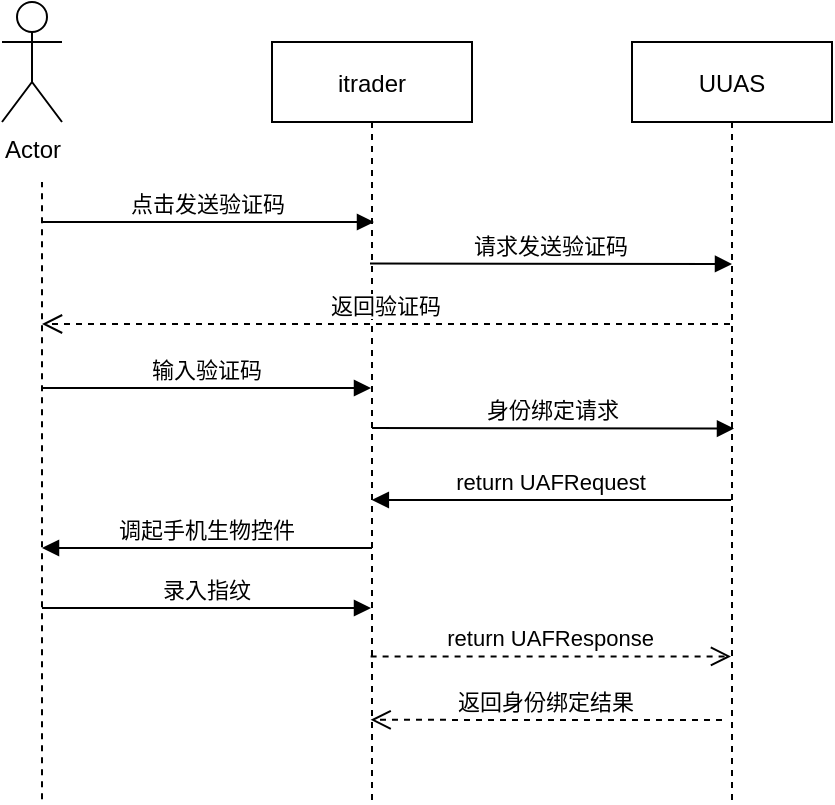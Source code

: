 <mxfile version="14.4.3" type="github">
  <diagram id="kgpKYQtTHZ0yAKxKKP6v" name="Page-1">
    <mxGraphModel dx="782" dy="469" grid="1" gridSize="10" guides="1" tooltips="1" connect="1" arrows="1" fold="1" page="1" pageScale="1" pageWidth="850" pageHeight="1100" math="0" shadow="0">
      <root>
        <mxCell id="0" />
        <mxCell id="1" parent="0" />
        <mxCell id="3nuBFxr9cyL0pnOWT2aG-1" value="itrader" style="shape=umlLifeline;perimeter=lifelinePerimeter;container=1;collapsible=0;recursiveResize=0;rounded=0;shadow=0;strokeWidth=1;" parent="1" vertex="1">
          <mxGeometry x="285" y="150" width="100" height="380" as="geometry" />
        </mxCell>
        <mxCell id="3nuBFxr9cyL0pnOWT2aG-5" value="UUAS" style="shape=umlLifeline;perimeter=lifelinePerimeter;container=1;collapsible=0;recursiveResize=0;rounded=0;shadow=0;strokeWidth=1;" parent="1" vertex="1">
          <mxGeometry x="465" y="150" width="100" height="380" as="geometry" />
        </mxCell>
        <mxCell id="3nuBFxr9cyL0pnOWT2aG-7" value="返回身份绑定结果" style="verticalAlign=bottom;endArrow=open;dashed=1;endSize=8;exitX=0;exitY=0.95;shadow=0;strokeWidth=1;entryX=0.493;entryY=0.884;entryDx=0;entryDy=0;entryPerimeter=0;" parent="1" edge="1">
          <mxGeometry relative="1" as="geometry">
            <mxPoint x="334.3" y="488.92" as="targetPoint" />
            <mxPoint x="510" y="489" as="sourcePoint" />
          </mxGeometry>
        </mxCell>
        <mxCell id="3nuBFxr9cyL0pnOWT2aG-8" value="请求发送验证码" style="verticalAlign=bottom;endArrow=block;shadow=0;strokeWidth=1;exitX=0.49;exitY=0.403;exitDx=0;exitDy=0;exitPerimeter=0;" parent="1" edge="1">
          <mxGeometry relative="1" as="geometry">
            <mxPoint x="334" y="260.72" as="sourcePoint" />
            <mxPoint x="515" y="261" as="targetPoint" />
          </mxGeometry>
        </mxCell>
        <mxCell id="0KViY8RyU-6lB-GwxyQh-7" value="Actor" style="shape=umlActor;verticalLabelPosition=bottom;verticalAlign=top;html=1;outlineConnect=0;" vertex="1" parent="1">
          <mxGeometry x="150" y="130" width="30" height="60" as="geometry" />
        </mxCell>
        <mxCell id="0KViY8RyU-6lB-GwxyQh-9" value="点击发送验证码" style="verticalAlign=bottom;endArrow=block;shadow=0;strokeWidth=1;" edge="1" parent="1">
          <mxGeometry relative="1" as="geometry">
            <mxPoint x="170" y="240" as="sourcePoint" />
            <mxPoint x="336" y="240" as="targetPoint" />
            <Array as="points">
              <mxPoint x="336" y="240" />
            </Array>
          </mxGeometry>
        </mxCell>
        <mxCell id="0KViY8RyU-6lB-GwxyQh-10" value="" style="endArrow=none;dashed=1;html=1;" edge="1" parent="1">
          <mxGeometry width="50" height="50" relative="1" as="geometry">
            <mxPoint x="170" y="528.621" as="sourcePoint" />
            <mxPoint x="170" y="220" as="targetPoint" />
          </mxGeometry>
        </mxCell>
        <mxCell id="0KViY8RyU-6lB-GwxyQh-11" value="返回验证码" style="verticalAlign=bottom;endArrow=open;dashed=1;endSize=8;exitX=0;exitY=0.95;shadow=0;strokeWidth=1;" edge="1" parent="1">
          <mxGeometry relative="1" as="geometry">
            <mxPoint x="170" y="291" as="targetPoint" />
            <mxPoint x="514" y="291" as="sourcePoint" />
          </mxGeometry>
        </mxCell>
        <mxCell id="0KViY8RyU-6lB-GwxyQh-12" value="输入验证码" style="verticalAlign=bottom;endArrow=block;shadow=0;strokeWidth=1;exitX=0.49;exitY=0.403;exitDx=0;exitDy=0;exitPerimeter=0;" edge="1" parent="1">
          <mxGeometry relative="1" as="geometry">
            <mxPoint x="170" y="323" as="sourcePoint" />
            <mxPoint x="334.5" y="323" as="targetPoint" />
          </mxGeometry>
        </mxCell>
        <mxCell id="0KViY8RyU-6lB-GwxyQh-13" value="身份绑定请求" style="verticalAlign=bottom;endArrow=block;shadow=0;strokeWidth=1;exitX=0.49;exitY=0.403;exitDx=0;exitDy=0;exitPerimeter=0;" edge="1" parent="1">
          <mxGeometry relative="1" as="geometry">
            <mxPoint x="335" y="343" as="sourcePoint" />
            <mxPoint x="516" y="343.28" as="targetPoint" />
          </mxGeometry>
        </mxCell>
        <mxCell id="0KViY8RyU-6lB-GwxyQh-14" value="return UAFRequest" style="verticalAlign=bottom;endArrow=block;shadow=0;strokeWidth=1;" edge="1" parent="1">
          <mxGeometry relative="1" as="geometry">
            <mxPoint x="514.5" y="379" as="sourcePoint" />
            <mxPoint x="334.929" y="379" as="targetPoint" />
            <Array as="points">
              <mxPoint x="440" y="379" />
            </Array>
          </mxGeometry>
        </mxCell>
        <mxCell id="0KViY8RyU-6lB-GwxyQh-15" value="调起手机生物控件" style="verticalAlign=bottom;endArrow=block;shadow=0;strokeWidth=1;" edge="1" parent="1">
          <mxGeometry relative="1" as="geometry">
            <mxPoint x="335" y="403" as="sourcePoint" />
            <mxPoint x="170" y="403" as="targetPoint" />
            <Array as="points">
              <mxPoint x="270.19" y="403" />
            </Array>
          </mxGeometry>
        </mxCell>
        <mxCell id="0KViY8RyU-6lB-GwxyQh-16" value="录入指纹" style="verticalAlign=bottom;endArrow=block;shadow=0;strokeWidth=1;exitX=0.49;exitY=0.403;exitDx=0;exitDy=0;exitPerimeter=0;" edge="1" parent="1">
          <mxGeometry relative="1" as="geometry">
            <mxPoint x="170" y="433" as="sourcePoint" />
            <mxPoint x="334.5" y="433" as="targetPoint" />
          </mxGeometry>
        </mxCell>
        <mxCell id="0KViY8RyU-6lB-GwxyQh-17" value="return UAFResponse" style="verticalAlign=bottom;endArrow=open;dashed=1;endSize=8;exitX=0.493;exitY=0.833;shadow=0;strokeWidth=1;exitDx=0;exitDy=0;exitPerimeter=0;" edge="1" parent="1">
          <mxGeometry relative="1" as="geometry">
            <mxPoint x="514.5" y="457.21" as="targetPoint" />
            <mxPoint x="334.3" y="457.21" as="sourcePoint" />
          </mxGeometry>
        </mxCell>
      </root>
    </mxGraphModel>
  </diagram>
</mxfile>
